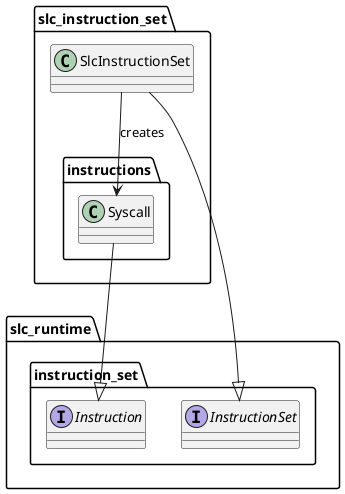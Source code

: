 @startuml "SLC Instruction Set design"

package slc_runtime.instruction_set {
    interface InstructionSet
    interface Instruction
}

package slc_instruction_set {
    class SlcInstructionSet

    package instructions {
        class Syscall

        Syscall --|> Instruction
    }

    SlcInstructionSet --|> InstructionSet
    SlcInstructionSet --> Syscall : creates
}

@enduml

